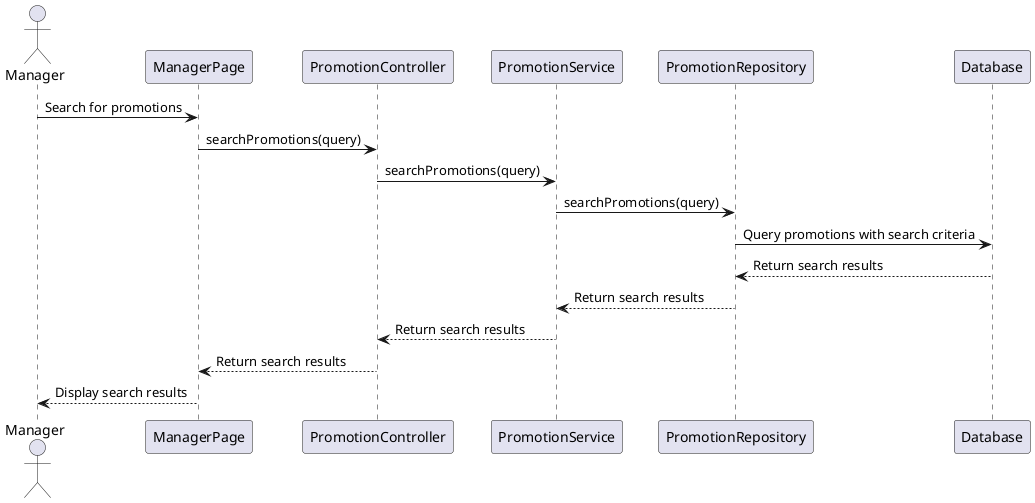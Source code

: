 @startuml
actor Manager

Manager -> ManagerPage: Search for promotions
ManagerPage -> PromotionController: searchPromotions(query)
PromotionController -> PromotionService: searchPromotions(query)
PromotionService -> PromotionRepository: searchPromotions(query)
PromotionRepository -> Database: Query promotions with search criteria
Database --> PromotionRepository: Return search results
PromotionRepository --> PromotionService: Return search results
PromotionService --> PromotionController: Return search results
PromotionController --> ManagerPage: Return search results
ManagerPage --> Manager: Display search results
@enduml
